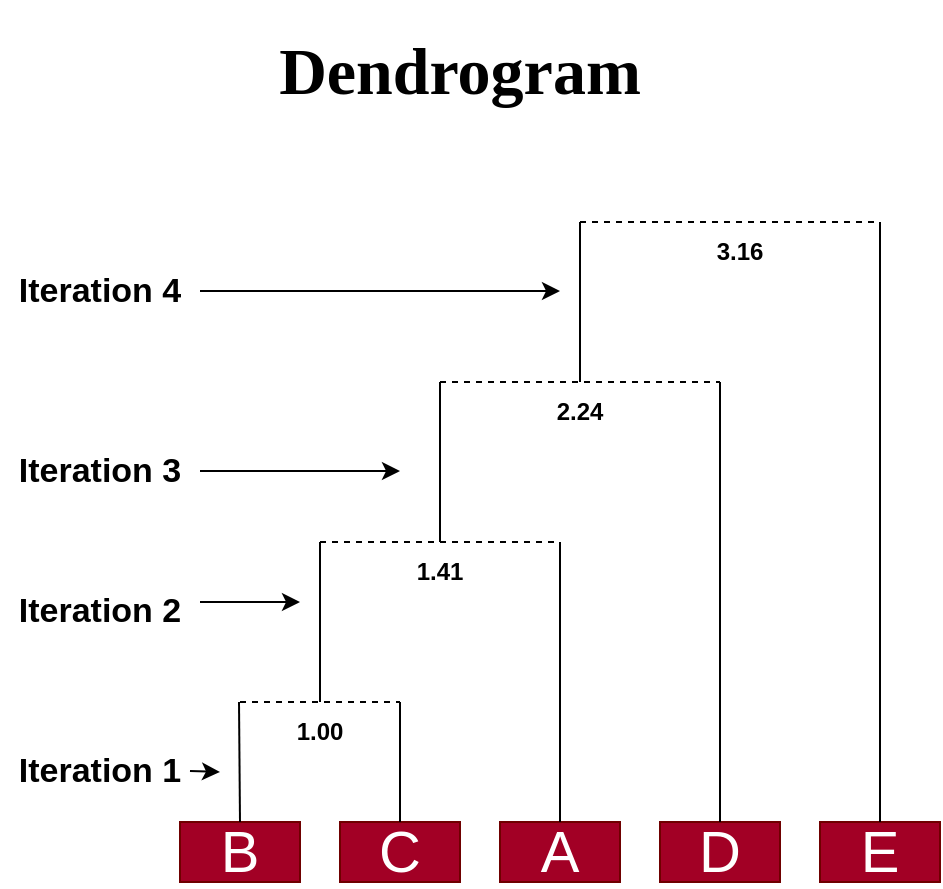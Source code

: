 <mxfile version="24.7.8">
  <diagram name="Page-1" id="4o2CeFx0P_t6vhI5noOY">
    <mxGraphModel dx="1434" dy="870" grid="1" gridSize="10" guides="1" tooltips="1" connect="1" arrows="1" fold="1" page="1" pageScale="1" pageWidth="850" pageHeight="1100" math="0" shadow="0">
      <root>
        <mxCell id="0" />
        <mxCell id="1" parent="0" />
        <mxCell id="17VqNZiTYrNWku3q_PaS-3" value="&lt;font style=&quot;font-size: 29px;&quot;&gt;B&lt;/font&gt;" style="text;strokeColor=#6F0000;align=center;fillColor=#a20025;html=1;verticalAlign=middle;whiteSpace=wrap;rounded=0;fontColor=#ffffff;" vertex="1" parent="1">
          <mxGeometry x="285" y="500" width="60" height="30" as="geometry" />
        </mxCell>
        <mxCell id="17VqNZiTYrNWku3q_PaS-6" value="&lt;font style=&quot;font-size: 29px;&quot;&gt;C&lt;/font&gt;" style="text;strokeColor=#6F0000;align=center;fillColor=#a20025;html=1;verticalAlign=middle;whiteSpace=wrap;rounded=0;fontColor=#ffffff;" vertex="1" parent="1">
          <mxGeometry x="365" y="500" width="60" height="30" as="geometry" />
        </mxCell>
        <mxCell id="17VqNZiTYrNWku3q_PaS-8" value="" style="endArrow=none;html=1;rounded=0;exitX=0.5;exitY=0;exitDx=0;exitDy=0;" edge="1" parent="1" source="17VqNZiTYrNWku3q_PaS-6">
          <mxGeometry width="50" height="50" relative="1" as="geometry">
            <mxPoint x="345" y="490" as="sourcePoint" />
            <mxPoint x="395" y="440" as="targetPoint" />
          </mxGeometry>
        </mxCell>
        <mxCell id="17VqNZiTYrNWku3q_PaS-9" value="" style="endArrow=none;html=1;rounded=0;exitX=0.5;exitY=0;exitDx=0;exitDy=0;" edge="1" parent="1" source="17VqNZiTYrNWku3q_PaS-3">
          <mxGeometry width="50" height="50" relative="1" as="geometry">
            <mxPoint x="314.5" y="500" as="sourcePoint" />
            <mxPoint x="314.5" y="440" as="targetPoint" />
          </mxGeometry>
        </mxCell>
        <mxCell id="17VqNZiTYrNWku3q_PaS-10" value="" style="endArrow=none;dashed=1;html=1;rounded=0;" edge="1" parent="1">
          <mxGeometry width="50" height="50" relative="1" as="geometry">
            <mxPoint x="315" y="440" as="sourcePoint" />
            <mxPoint x="395" y="440" as="targetPoint" />
          </mxGeometry>
        </mxCell>
        <mxCell id="17VqNZiTYrNWku3q_PaS-11" value="" style="endArrow=none;html=1;rounded=0;" edge="1" parent="1">
          <mxGeometry width="50" height="50" relative="1" as="geometry">
            <mxPoint x="355" y="440" as="sourcePoint" />
            <mxPoint x="355" y="360" as="targetPoint" />
          </mxGeometry>
        </mxCell>
        <mxCell id="17VqNZiTYrNWku3q_PaS-12" value="&lt;span style=&quot;font-size: 29px;&quot;&gt;A&lt;/span&gt;" style="text;strokeColor=#6F0000;align=center;fillColor=#a20025;html=1;verticalAlign=middle;whiteSpace=wrap;rounded=0;fontColor=#ffffff;" vertex="1" parent="1">
          <mxGeometry x="445" y="500" width="60" height="30" as="geometry" />
        </mxCell>
        <mxCell id="17VqNZiTYrNWku3q_PaS-13" value="&lt;font style=&quot;font-size: 29px;&quot;&gt;D&lt;/font&gt;" style="text;strokeColor=#6F0000;align=center;fillColor=#a20025;html=1;verticalAlign=middle;whiteSpace=wrap;rounded=0;fontColor=#ffffff;" vertex="1" parent="1">
          <mxGeometry x="525" y="500" width="60" height="30" as="geometry" />
        </mxCell>
        <mxCell id="17VqNZiTYrNWku3q_PaS-14" value="&lt;font style=&quot;font-size: 29px;&quot;&gt;E&lt;/font&gt;" style="text;strokeColor=#6F0000;align=center;fillColor=#a20025;html=1;verticalAlign=middle;whiteSpace=wrap;rounded=0;fontColor=#ffffff;" vertex="1" parent="1">
          <mxGeometry x="605" y="500" width="60" height="30" as="geometry" />
        </mxCell>
        <mxCell id="17VqNZiTYrNWku3q_PaS-15" value="" style="endArrow=none;html=1;rounded=0;exitX=0.5;exitY=0;exitDx=0;exitDy=0;" edge="1" parent="1" source="17VqNZiTYrNWku3q_PaS-12">
          <mxGeometry width="50" height="50" relative="1" as="geometry">
            <mxPoint x="465" y="490" as="sourcePoint" />
            <mxPoint x="475" y="360" as="targetPoint" />
          </mxGeometry>
        </mxCell>
        <mxCell id="17VqNZiTYrNWku3q_PaS-16" value="" style="endArrow=none;dashed=1;html=1;rounded=0;" edge="1" parent="1">
          <mxGeometry width="50" height="50" relative="1" as="geometry">
            <mxPoint x="355" y="360" as="sourcePoint" />
            <mxPoint x="475" y="360" as="targetPoint" />
          </mxGeometry>
        </mxCell>
        <mxCell id="17VqNZiTYrNWku3q_PaS-17" value="" style="endArrow=none;html=1;rounded=0;exitX=0.5;exitY=0;exitDx=0;exitDy=0;" edge="1" parent="1" source="17VqNZiTYrNWku3q_PaS-13">
          <mxGeometry width="50" height="50" relative="1" as="geometry">
            <mxPoint x="545" y="480" as="sourcePoint" />
            <mxPoint x="555" y="280" as="targetPoint" />
          </mxGeometry>
        </mxCell>
        <mxCell id="17VqNZiTYrNWku3q_PaS-18" value="" style="endArrow=none;html=1;rounded=0;" edge="1" parent="1">
          <mxGeometry width="50" height="50" relative="1" as="geometry">
            <mxPoint x="415" y="360" as="sourcePoint" />
            <mxPoint x="415" y="280" as="targetPoint" />
          </mxGeometry>
        </mxCell>
        <mxCell id="17VqNZiTYrNWku3q_PaS-19" value="" style="endArrow=none;dashed=1;html=1;rounded=0;" edge="1" parent="1">
          <mxGeometry width="50" height="50" relative="1" as="geometry">
            <mxPoint x="415" y="280" as="sourcePoint" />
            <mxPoint x="555" y="280" as="targetPoint" />
          </mxGeometry>
        </mxCell>
        <mxCell id="17VqNZiTYrNWku3q_PaS-20" value="" style="endArrow=none;html=1;rounded=0;exitX=0.5;exitY=0;exitDx=0;exitDy=0;" edge="1" parent="1" source="17VqNZiTYrNWku3q_PaS-14">
          <mxGeometry width="50" height="50" relative="1" as="geometry">
            <mxPoint x="625" y="480" as="sourcePoint" />
            <mxPoint x="635" y="200" as="targetPoint" />
          </mxGeometry>
        </mxCell>
        <mxCell id="17VqNZiTYrNWku3q_PaS-21" value="" style="endArrow=none;html=1;rounded=0;" edge="1" parent="1">
          <mxGeometry width="50" height="50" relative="1" as="geometry">
            <mxPoint x="485" y="280" as="sourcePoint" />
            <mxPoint x="485" y="200" as="targetPoint" />
          </mxGeometry>
        </mxCell>
        <mxCell id="17VqNZiTYrNWku3q_PaS-22" value="" style="endArrow=none;dashed=1;html=1;rounded=0;" edge="1" parent="1">
          <mxGeometry width="50" height="50" relative="1" as="geometry">
            <mxPoint x="485" y="200" as="sourcePoint" />
            <mxPoint x="635" y="200" as="targetPoint" />
          </mxGeometry>
        </mxCell>
        <mxCell id="17VqNZiTYrNWku3q_PaS-23" value="1.00" style="text;strokeColor=none;align=center;fillColor=none;html=1;verticalAlign=middle;whiteSpace=wrap;rounded=0;fontStyle=1" vertex="1" parent="1">
          <mxGeometry x="325" y="440" width="60" height="30" as="geometry" />
        </mxCell>
        <mxCell id="17VqNZiTYrNWku3q_PaS-27" value="1.41" style="text;strokeColor=none;align=center;fillColor=none;html=1;verticalAlign=middle;whiteSpace=wrap;rounded=0;fontStyle=1" vertex="1" parent="1">
          <mxGeometry x="385" y="360" width="60" height="30" as="geometry" />
        </mxCell>
        <mxCell id="17VqNZiTYrNWku3q_PaS-28" value="2.24" style="text;strokeColor=none;align=center;fillColor=none;html=1;verticalAlign=middle;whiteSpace=wrap;rounded=0;fontStyle=1" vertex="1" parent="1">
          <mxGeometry x="455" y="280" width="60" height="30" as="geometry" />
        </mxCell>
        <mxCell id="17VqNZiTYrNWku3q_PaS-29" value="3.16" style="text;strokeColor=none;align=center;fillColor=none;html=1;verticalAlign=middle;whiteSpace=wrap;rounded=0;fontStyle=1" vertex="1" parent="1">
          <mxGeometry x="535" y="200" width="60" height="30" as="geometry" />
        </mxCell>
        <mxCell id="17VqNZiTYrNWku3q_PaS-30" value="&lt;font style=&quot;font-size: 17px;&quot;&gt;&lt;b&gt;Iteration 1&lt;/b&gt;&lt;/font&gt;" style="text;strokeColor=none;align=center;fillColor=none;html=1;verticalAlign=middle;whiteSpace=wrap;rounded=0;" vertex="1" parent="1">
          <mxGeometry x="195" y="460" width="100" height="30" as="geometry" />
        </mxCell>
        <mxCell id="17VqNZiTYrNWku3q_PaS-31" value="&lt;font style=&quot;font-size: 17px;&quot;&gt;&lt;b&gt;Iteration 2&lt;/b&gt;&lt;/font&gt;" style="text;strokeColor=none;align=center;fillColor=none;html=1;verticalAlign=middle;whiteSpace=wrap;rounded=0;" vertex="1" parent="1">
          <mxGeometry x="195" y="380" width="100" height="30" as="geometry" />
        </mxCell>
        <mxCell id="17VqNZiTYrNWku3q_PaS-32" value="&lt;font style=&quot;font-size: 17px;&quot;&gt;&lt;b&gt;Iteration 3&lt;/b&gt;&lt;/font&gt;" style="text;strokeColor=none;align=center;fillColor=none;html=1;verticalAlign=middle;whiteSpace=wrap;rounded=0;" vertex="1" parent="1">
          <mxGeometry x="195" y="310" width="100" height="30" as="geometry" />
        </mxCell>
        <mxCell id="17VqNZiTYrNWku3q_PaS-33" value="&lt;font style=&quot;font-size: 17px;&quot;&gt;&lt;b&gt;Iteration 4&lt;/b&gt;&lt;/font&gt;" style="text;strokeColor=none;align=center;fillColor=none;html=1;verticalAlign=middle;whiteSpace=wrap;rounded=0;" vertex="1" parent="1">
          <mxGeometry x="195" y="220" width="100" height="30" as="geometry" />
        </mxCell>
        <mxCell id="17VqNZiTYrNWku3q_PaS-34" value="" style="endArrow=classic;html=1;rounded=0;" edge="1" parent="1">
          <mxGeometry width="50" height="50" relative="1" as="geometry">
            <mxPoint x="295" y="234.5" as="sourcePoint" />
            <mxPoint x="475" y="234.5" as="targetPoint" />
          </mxGeometry>
        </mxCell>
        <mxCell id="17VqNZiTYrNWku3q_PaS-35" value="" style="endArrow=classic;html=1;rounded=0;" edge="1" parent="1">
          <mxGeometry width="50" height="50" relative="1" as="geometry">
            <mxPoint x="295" y="324.5" as="sourcePoint" />
            <mxPoint x="395" y="324.5" as="targetPoint" />
          </mxGeometry>
        </mxCell>
        <mxCell id="17VqNZiTYrNWku3q_PaS-36" value="" style="endArrow=classic;html=1;rounded=0;" edge="1" parent="1">
          <mxGeometry width="50" height="50" relative="1" as="geometry">
            <mxPoint x="295" y="390" as="sourcePoint" />
            <mxPoint x="345" y="390" as="targetPoint" />
          </mxGeometry>
        </mxCell>
        <mxCell id="17VqNZiTYrNWku3q_PaS-37" value="" style="endArrow=classic;html=1;rounded=0;" edge="1" parent="1">
          <mxGeometry width="50" height="50" relative="1" as="geometry">
            <mxPoint x="290" y="474.5" as="sourcePoint" />
            <mxPoint x="305" y="475" as="targetPoint" />
          </mxGeometry>
        </mxCell>
        <mxCell id="17VqNZiTYrNWku3q_PaS-38" value="&lt;h1&gt;&lt;font style=&quot;font-size: 33px;&quot; face=&quot;Lucida Console&quot;&gt;Dendrogram&lt;/font&gt;&lt;/h1&gt;" style="text;strokeColor=none;align=center;fillColor=none;html=1;verticalAlign=middle;whiteSpace=wrap;rounded=0;" vertex="1" parent="1">
          <mxGeometry x="395" y="110" width="60" height="30" as="geometry" />
        </mxCell>
      </root>
    </mxGraphModel>
  </diagram>
</mxfile>
